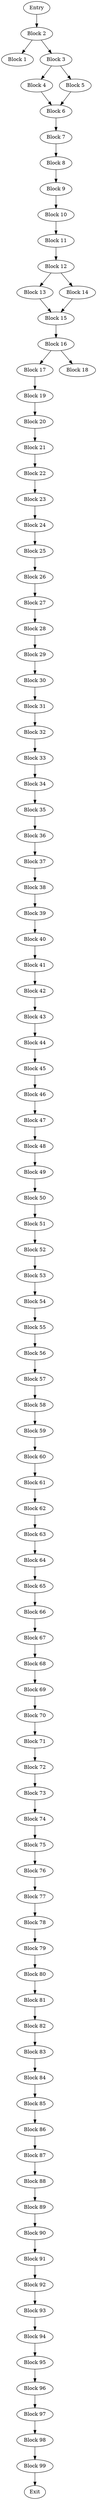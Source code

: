 digraph CFG {
    // Nodes
    0 [label="Entry"];
    1 [label="Block 1"];
    2 [label="Block 2"];
    3 [label="Block 3"];
    4 [label="Block 4"];
    5 [label="Block 5"];
    6 [label="Block 6"];
    7 [label="Block 7"];
    8 [label="Block 8"];
    9 [label="Block 9"];
    10 [label="Block 10"];
    11 [label="Block 11"];
    12 [label="Block 12"];
    13 [label="Block 13"];
    14 [label="Block 14"];
    15 [label="Block 15"];
    16 [label="Block 16"];
    17 [label="Block 17"];
    18 [label="Block 18"];
    19 [label="Block 19"];
    20 [label="Block 20"];
    21 [label="Block 21"];
    22 [label="Block 22"];
    23 [label="Block 23"];
    24 [label="Block 24"];
    25 [label="Block 25"];
    26 [label="Block 26"];
    27 [label="Block 27"];
    28 [label="Block 28"];
    29 [label="Block 29"];
    30 [label="Block 30"];
    31 [label="Block 31"];
    32 [label="Block 32"];
    33 [label="Block 33"];
    34 [label="Block 34"];
    35 [label="Block 35"];
    36 [label="Block 36"];
    37 [label="Block 37"];
    38 [label="Block 38"];
    39 [label="Block 39"];
    40 [label="Block 40"];
    41 [label="Block 41"];
    42 [label="Block 42"];
    43 [label="Block 43"];
    44 [label="Block 44"];
    45 [label="Block 45"];
    46 [label="Block 46"];
    47 [label="Block 47"];
    48 [label="Block 48"];
    49 [label="Block 49"];
    50 [label="Block 50"];
    51 [label="Block 51"];
    52 [label="Block 52"];
    53 [label="Block 53"];
    54 [label="Block 54"];
    55 [label="Block 55"];
    56 [label="Block 56"];
    57 [label="Block 57"];
    58 [label="Block 58"];
    59 [label="Block 59"];
    60 [label="Block 60"];
    61 [label="Block 61"];
    62 [label="Block 62"];
    63 [label="Block 63"];
    64 [label="Block 64"];
    65 [label="Block 65"];
    66 [label="Block 66"];
    67 [label="Block 67"];
    68 [label="Block 68"];
    69 [label="Block 69"];
    70 [label="Block 70"];
    71 [label="Block 71"];
    72 [label="Block 72"];
    73 [label="Block 73"];
    74 [label="Block 74"];
    75 [label="Block 75"];
    76 [label="Block 76"];
    77 [label="Block 77"];
    78 [label="Block 78"];
    79 [label="Block 79"];
    80 [label="Block 80"];
    81 [label="Block 81"];
    82 [label="Block 82"];
    83 [label="Block 83"];
    84 [label="Block 84"];
    85 [label="Block 85"];
    86 [label="Block 86"];
    87 [label="Block 87"];
    88 [label="Block 88"];
    89 [label="Block 89"];
    90 [label="Block 90"];
    91 [label="Block 91"];
    92 [label="Block 92"];
    93 [label="Block 93"];
    94 [label="Block 94"];
    95 [label="Block 95"];
    96 [label="Block 96"];
    97 [label="Block 97"];
    98 [label="Block 98"];
    99 [label="Block 99"];
    100 [label="Exit"];

    // Edges
    0 -> 2;
    2 -> 1;
    2 -> 3;
    3 -> 4;
    3 -> 5;
    4 -> 6;
    5 -> 6;
    6 -> 7;
    7 -> 8;
    8 -> 9;
    9 -> 10;
    10 -> 11;
    11 -> 12;
    12 -> 13;
    12 -> 14;
    13 -> 15;
    14 -> 15;
    15 -> 16;
    16 -> 17;
    16 -> 18;
    17 -> 19;
    19 -> 20;
    20 -> 21;
    21 -> 22;
    22 -> 23;
    23 -> 24;
    24 -> 25;
    25 -> 26;
    26 -> 27;
    27 -> 28;
    28 -> 29;
    29 -> 30;
    30 -> 31;
    31 -> 32;
    32 -> 33;
    33 -> 34;
    34 -> 35;
    35 -> 36;
    36 -> 37;
    37 -> 38;
    38 -> 39;
    39 -> 40;
    40 -> 41;
    41 -> 42;
    42 -> 43;
    43 -> 44;
    44 -> 45;
    45 -> 46;
    46 -> 47;
    47 -> 48;
    48 -> 49;
    49 -> 50;
    50 -> 51;
    51 -> 52;
    52 -> 53;
    53 -> 54;
    54 -> 55;
    55 -> 56;
    56 -> 57;
    57 -> 58;
    58 -> 59;
    59 -> 60;
    60 -> 61;
    61 -> 62;
    62 -> 63;
    63 -> 64;
    64 -> 65;
    65 -> 66;
    66 -> 67;
    67 -> 68;
    68 -> 69;
    69 -> 70;
    70 -> 71;
    71 -> 72;
    72 -> 73;
    73 -> 74;
    74 -> 75;
    75 -> 76;
    76 -> 77;
    77 -> 78;
    78 -> 79;
    79 -> 80;
    80 -> 81;
    81 -> 82;
    82 -> 83;
    83 -> 84;
    84 -> 85;
    85 -> 86;
    86 -> 87;
    87 -> 88;
    88 -> 89;
    89 -> 90;
    90 -> 91;
    91 -> 92;
    92 -> 93;
    93 -> 94;
    94 -> 95;
    95 -> 96;
    96 -> 97;
    97 -> 98;
    98 -> 99;
    99 -> 100;
}